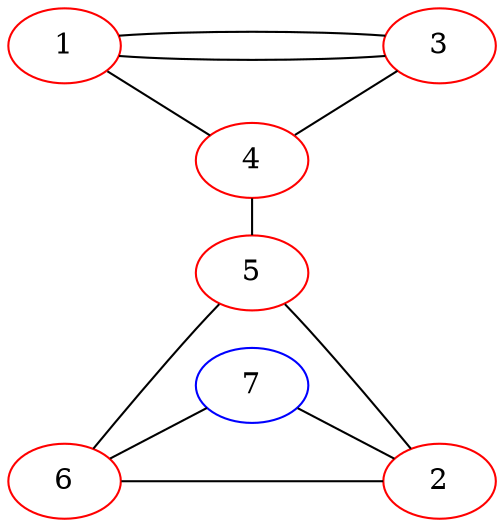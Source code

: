 graph {
  rankdir="LR";
  1 -- 3;
  1 -- 3;
  1 -- 4;
  4 -- 3;
  4 -- 5;
  5 -- 2;
  5 -- 6;
  2 -- 6 [weight=3];
  6 -- 7;
  2 -- 7;
  5 -- 7 [style="invis"];

  {
    rank="same";
    4;
    5;
    7;

  }


  {
    rank="max";
    2;
    3;

  }


  {
    rank="min";
    1;
    6;

  }

  1 [color="red"];
  2 [color="red"];
  3 [color="red"];
  4 [color="red"];
  5 [color="red"];
  6 [color="red"];
  7 [color="blue"];

}
